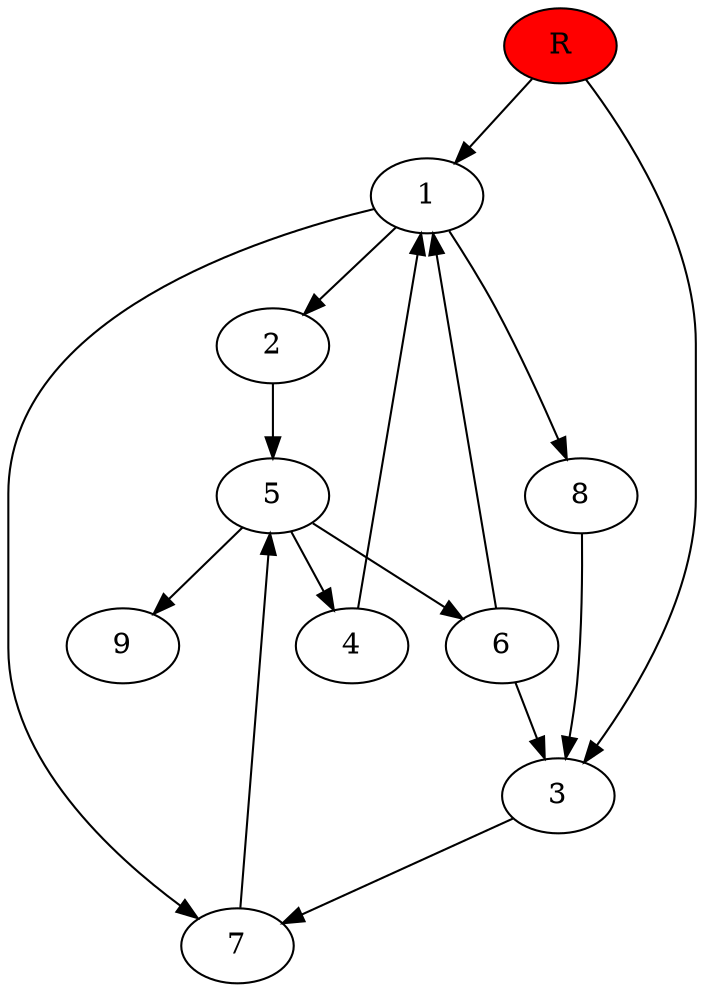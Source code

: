 digraph prb11076 {
	1
	2
	3
	4
	5
	6
	7
	8
	R [fillcolor="#ff0000" style=filled]
	1 -> 2
	1 -> 7
	1 -> 8
	2 -> 5
	3 -> 7
	4 -> 1
	5 -> 4
	5 -> 6
	5 -> 9
	6 -> 1
	6 -> 3
	7 -> 5
	8 -> 3
	R -> 1
	R -> 3
}
